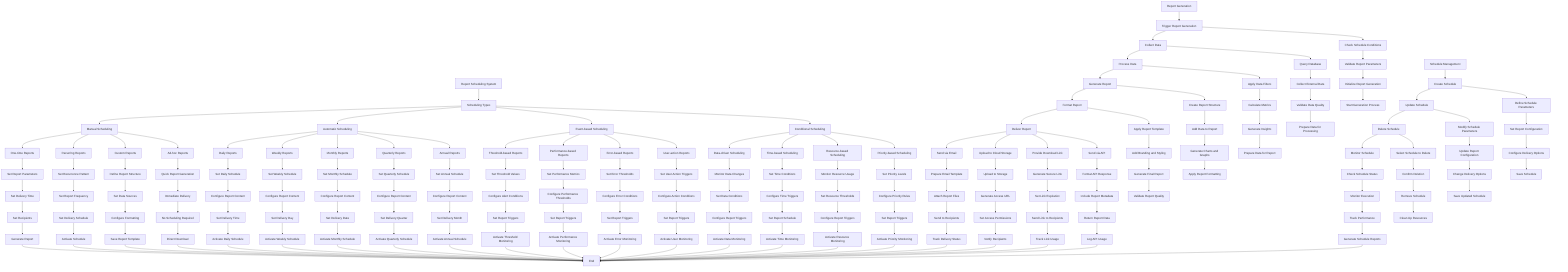 %% Report Scheduling and Automation Flow
%% View at https://mermaid.live
flowchart TD
  A[Report Scheduling System] --> B[Scheduling Types]
  
  %% Scheduling Types
  B --> C[Manual Scheduling]
  B --> D[Automatic Scheduling]
  B --> E[Event-based Scheduling]
  B --> F[Conditional Scheduling]
  
  %% Manual Scheduling
  C --> C1[One-time Reports]
  C --> C2[Recurring Reports]
  C --> C3[Custom Reports]
  C --> C4[Ad-hoc Reports]
  
  %% One-time Reports
  C1 --> C1A[Set Report Parameters]
  C1A --> C1B[Set Delivery Time]
  C1B --> C1C[Set Recipients]
  C1C --> C1D[Generate Report]
  
  %% Recurring Reports
  C2 --> C2A[Set Recurrence Pattern]
  C2A --> C2B[Set Report Frequency]
  C2B --> C2C[Set Delivery Schedule]
  C2C --> C2D[Activate Schedule]
  
  %% Custom Reports
  C3 --> C3A[Define Report Structure]
  C3A --> C3B[Set Data Sources]
  C3B --> C3C[Configure Formatting]
  C3C --> C3D[Save Report Template]
  
  %% Ad-hoc Reports
  C4 --> C4A[Quick Report Generation]
  C4A --> C4B[Immediate Delivery]
  C4B --> C4C[No Scheduling Required]
  C4C --> C4D[Direct Download]
  
  %% Automatic Scheduling
  D --> D1[Daily Reports]
  D --> D2[Weekly Reports]
  D --> D3[Monthly Reports]
  D --> D4[Quarterly Reports]
  D --> D5[Annual Reports]
  
  %% Daily Reports
  D1 --> D1A[Set Daily Schedule]
  D1A --> D1B[Configure Report Content]
  D1B --> D1C[Set Delivery Time]
  D1C --> D1D[Activate Daily Schedule]
  
  %% Weekly Reports
  D2 --> D2A[Set Weekly Schedule]
  D2A --> D2B[Configure Report Content]
  D2B --> D2C[Set Delivery Day]
  D2C --> D2D[Activate Weekly Schedule]
  
  %% Monthly Reports
  D3 --> D3A[Set Monthly Schedule]
  D3A --> D3B[Configure Report Content]
  D3B --> D3C[Set Delivery Date]
  D3C --> D3D[Activate Monthly Schedule]
  
  %% Quarterly Reports
  D4 --> D4A[Set Quarterly Schedule]
  D4A --> D4B[Configure Report Content]
  D4B --> D4C[Set Delivery Quarter]
  D4C --> D4D[Activate Quarterly Schedule]
  
  %% Annual Reports
  D5 --> D5A[Set Annual Schedule]
  D5A --> D5B[Configure Report Content]
  D5B --> D5C[Set Delivery Month]
  D5C --> D5D[Activate Annual Schedule]
  
  %% Event-based Scheduling
  E --> E1[Threshold-based Reports]
  E --> E2[Performance-based Reports]
  E --> E3[Error-based Reports]
  E --> E4[User-action Reports]
  
  %% Threshold-based Reports
  E1 --> E1A[Set Threshold Values]
  E1A --> E1B[Configure Alert Conditions]
  E1B --> E1C[Set Report Triggers]
  E1C --> E1D[Activate Threshold Monitoring]
  
  %% Performance-based Reports
  E2 --> E2A[Set Performance Metrics]
  E2A --> E2B[Configure Performance Thresholds]
  E2B --> E2C[Set Report Triggers]
  E2C --> E2D[Activate Performance Monitoring]
  
  %% Error-based Reports
  E3 --> E3A[Set Error Thresholds]
  E3A --> E3B[Configure Error Conditions]
  E3B --> E3C[Set Report Triggers]
  E3C --> E3D[Activate Error Monitoring]
  
  %% User-action Reports
  E4 --> E4A[Set User Action Triggers]
  E4A --> E4B[Configure Action Conditions]
  E4B --> E4C[Set Report Triggers]
  E4C --> E4D[Activate User Monitoring]
  
  %% Conditional Scheduling
  F --> F1[Data-driven Scheduling]
  F --> F2[Time-based Scheduling]
  F --> F3[Resource-based Scheduling]
  F --> F4[Priority-based Scheduling]
  
  %% Data-driven Scheduling
  F1 --> F1A[Monitor Data Changes]
  F1A --> F1B[Set Data Conditions]
  F1B --> F1C[Configure Report Triggers]
  F1C --> F1D[Activate Data Monitoring]
  
  %% Time-based Scheduling
  F2 --> F2A[Set Time Conditions]
  F2A --> F2B[Configure Time Triggers]
  F2B --> F2C[Set Report Schedule]
  F2C --> F2D[Activate Time Monitoring]
  
  %% Resource-based Scheduling
  F3 --> F3A[Monitor Resource Usage]
  F3A --> F3B[Set Resource Thresholds]
  F3B --> F3C[Configure Report Triggers]
  F3C --> F3D[Activate Resource Monitoring]
  
  %% Priority-based Scheduling
  F4 --> F4A[Set Priority Levels]
  F4A --> F4B[Configure Priority Rules]
  F4B --> F4C[Set Report Triggers]
  F4C --> F4D[Activate Priority Monitoring]
  
  %% Report Generation Process
  G[Report Generation] --> G1[Trigger Report Generation]
  G1 --> G2[Collect Data]
  G2 --> G3[Process Data]
  G3 --> G4[Generate Report]
  G4 --> G5[Format Report]
  G5 --> G6[Deliver Report]
  
  %% Trigger Report Generation
  G1 --> G1A[Check Schedule Conditions]
  G1A --> G1B[Validate Report Parameters]
  G1B --> G1C[Initialize Report Generation]
  G1C --> G1D[Start Generation Process]
  
  %% Collect Data
  G2 --> G2A[Query Database]
  G2A --> G2B[Collect External Data]
  G2B --> G2C[Validate Data Quality]
  G2C --> G2D[Prepare Data for Processing]
  
  %% Process Data
  G3 --> G3A[Apply Data Filters]
  G3A --> G3B[Calculate Metrics]
  G3B --> G3C[Generate Insights]
  G3C --> G3D[Prepare Data for Report]
  
  %% Generate Report
  G4 --> G4A[Create Report Structure]
  G4A --> G4B[Add Data to Report]
  G4B --> G4C[Generate Charts and Graphs]
  G4C --> G4D[Apply Report Formatting]
  
  %% Format Report
  G5 --> G5A[Apply Report Template]
  G5A --> G5B[Add Branding and Styling]
  G5B --> G5C[Generate Final Report]
  G5C --> G5D[Validate Report Quality]
  
  %% Deliver Report
  G6 --> G6A[Send via Email]
  G6 --> G6B[Upload to Cloud Storage]
  G6 --> G6C[Provide Download Link]
  G6 --> G6D[Send via API]
  
  %% Email Delivery
  G6A --> G6A1[Prepare Email Template]
  G6A1 --> G6A2[Attach Report Files]
  G6A2 --> G6A3[Send to Recipients]
  G6A3 --> G6A4[Track Delivery Status]
  
  %% Cloud Storage
  G6B --> G6B1[Upload to Storage]
  G6B1 --> G6B2[Generate Access URL]
  G6B2 --> G6B3[Set Access Permissions]
  G6B3 --> G6B4[Notify Recipients]
  
  %% Download Link
  G6C --> G6C1[Generate Secure Link]
  G6C1 --> G6C2[Set Link Expiration]
  G6C2 --> G6C3[Send Link to Recipients]
  G6C3 --> G6C4[Track Link Usage]
  
  %% API Delivery
  G6D --> G6D1[Format API Response]
  G6D1 --> G6D2[Include Report Metadata]
  G6D2 --> G6D3[Return Report Data]
  G6D3 --> G6D4[Log API Usage]
  
  %% Schedule Management
  H[Schedule Management] --> H1[Create Schedule]
  H1 --> H2[Update Schedule]
  H2 --> H3[Delete Schedule]
  H3 --> H4[Monitor Schedule]
  
  %% Create Schedule
  H1 --> H1A[Define Schedule Parameters]
  H1A --> H1B[Set Report Configuration]
  H1B --> H1C[Configure Delivery Options]
  H1C --> H1D[Save Schedule]
  
  %% Update Schedule
  H2 --> H2A[Modify Schedule Parameters]
  H2A --> H2B[Update Report Configuration]
  H2B --> H2C[Change Delivery Options]
  H2C --> H2D[Save Updated Schedule]
  
  %% Delete Schedule
  H3 --> H3A[Select Schedule to Delete]
  H3A --> H3B[Confirm Deletion]
  H3B --> H3C[Remove Schedule]
  H3C --> H3D[Clean Up Resources]
  
  %% Monitor Schedule
  H4 --> H4A[Check Schedule Status]
  H4A --> H4B[Monitor Execution]
  H4B --> H4C[Track Performance]
  H4C --> H4D[Generate Schedule Reports]
  
  %% End points
  C1D --> Z[End]
  C2D --> Z
  C3D --> Z
  C4D --> Z
  D1D --> Z
  D2D --> Z
  D3D --> Z
  D4D --> Z
  D5D --> Z
  E1D --> Z
  E2D --> Z
  E3D --> Z
  E4D --> Z
  F1D --> Z
  F2D --> Z
  F3D --> Z
  F4D --> Z
  G6A4 --> Z
  G6B4 --> Z
  G6C4 --> Z
  G6D4 --> Z
  H4D --> Z